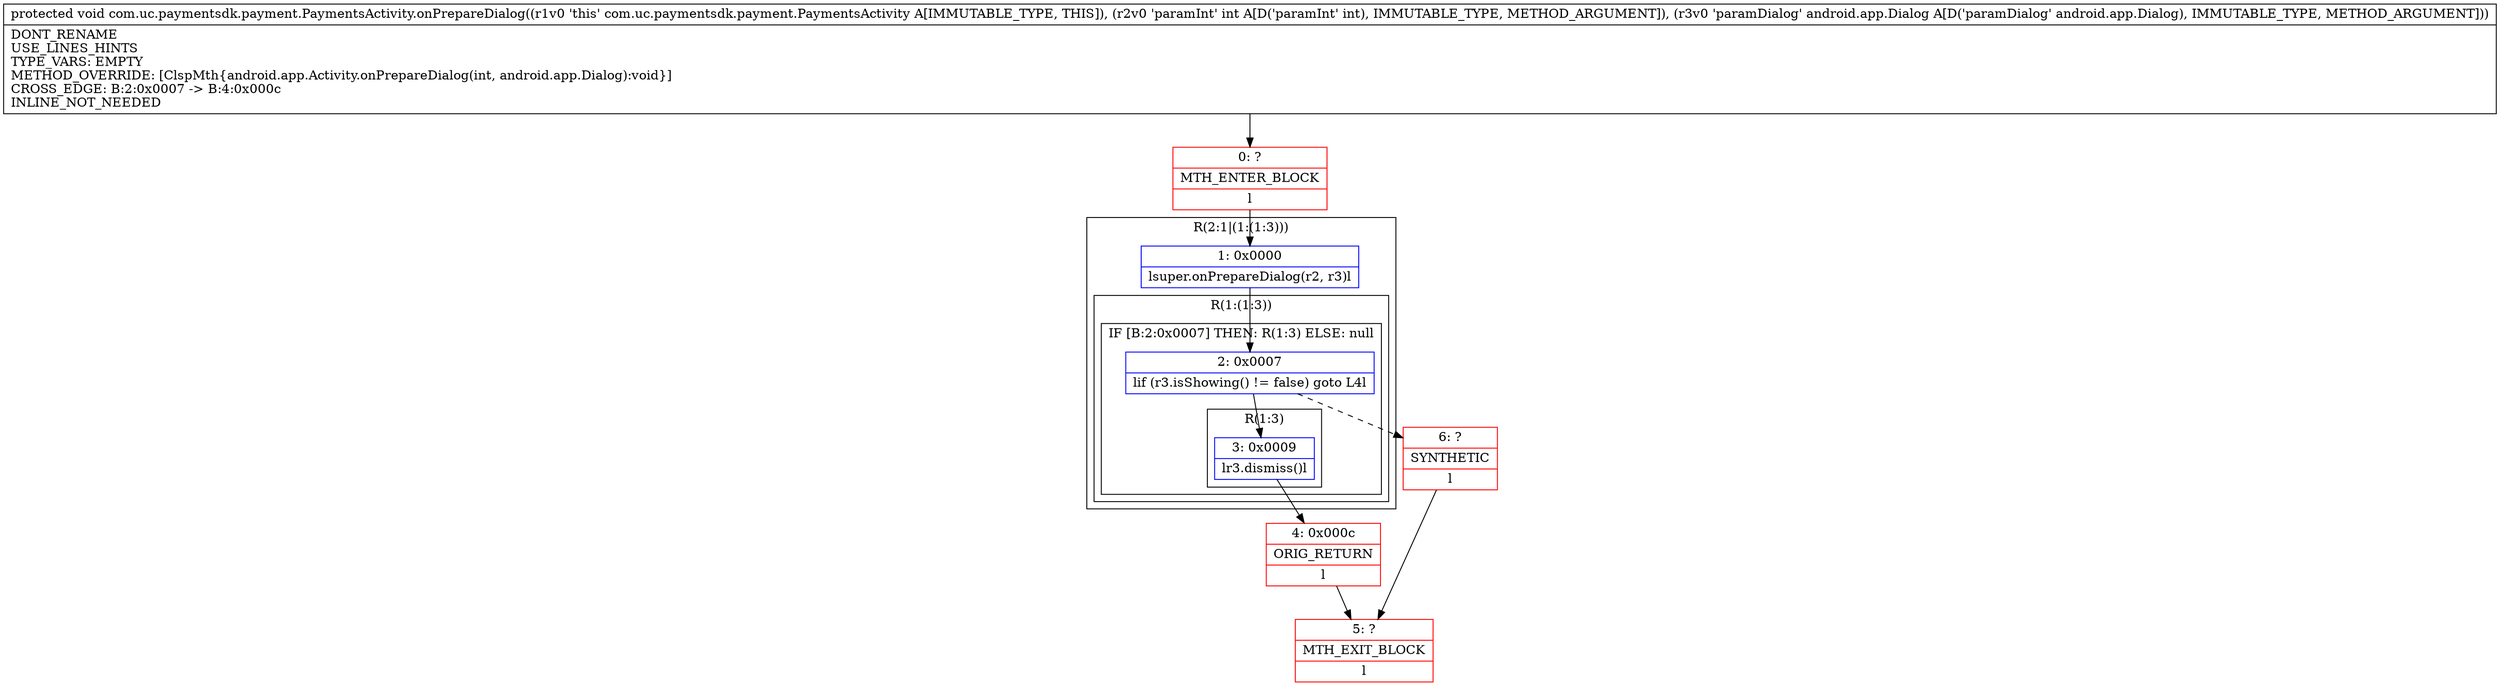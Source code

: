 digraph "CFG forcom.uc.paymentsdk.payment.PaymentsActivity.onPrepareDialog(ILandroid\/app\/Dialog;)V" {
subgraph cluster_Region_1957862600 {
label = "R(2:1|(1:(1:3)))";
node [shape=record,color=blue];
Node_1 [shape=record,label="{1\:\ 0x0000|lsuper.onPrepareDialog(r2, r3)l}"];
subgraph cluster_Region_137390667 {
label = "R(1:(1:3))";
node [shape=record,color=blue];
subgraph cluster_IfRegion_1627865916 {
label = "IF [B:2:0x0007] THEN: R(1:3) ELSE: null";
node [shape=record,color=blue];
Node_2 [shape=record,label="{2\:\ 0x0007|lif (r3.isShowing() != false) goto L4l}"];
subgraph cluster_Region_377749755 {
label = "R(1:3)";
node [shape=record,color=blue];
Node_3 [shape=record,label="{3\:\ 0x0009|lr3.dismiss()l}"];
}
}
}
}
Node_0 [shape=record,color=red,label="{0\:\ ?|MTH_ENTER_BLOCK\l|l}"];
Node_4 [shape=record,color=red,label="{4\:\ 0x000c|ORIG_RETURN\l|l}"];
Node_5 [shape=record,color=red,label="{5\:\ ?|MTH_EXIT_BLOCK\l|l}"];
Node_6 [shape=record,color=red,label="{6\:\ ?|SYNTHETIC\l|l}"];
MethodNode[shape=record,label="{protected void com.uc.paymentsdk.payment.PaymentsActivity.onPrepareDialog((r1v0 'this' com.uc.paymentsdk.payment.PaymentsActivity A[IMMUTABLE_TYPE, THIS]), (r2v0 'paramInt' int A[D('paramInt' int), IMMUTABLE_TYPE, METHOD_ARGUMENT]), (r3v0 'paramDialog' android.app.Dialog A[D('paramDialog' android.app.Dialog), IMMUTABLE_TYPE, METHOD_ARGUMENT]))  | DONT_RENAME\lUSE_LINES_HINTS\lTYPE_VARS: EMPTY\lMETHOD_OVERRIDE: [ClspMth\{android.app.Activity.onPrepareDialog(int, android.app.Dialog):void\}]\lCROSS_EDGE: B:2:0x0007 \-\> B:4:0x000c\lINLINE_NOT_NEEDED\l}"];
MethodNode -> Node_0;
Node_1 -> Node_2;
Node_2 -> Node_3;
Node_2 -> Node_6[style=dashed];
Node_3 -> Node_4;
Node_0 -> Node_1;
Node_4 -> Node_5;
Node_6 -> Node_5;
}


